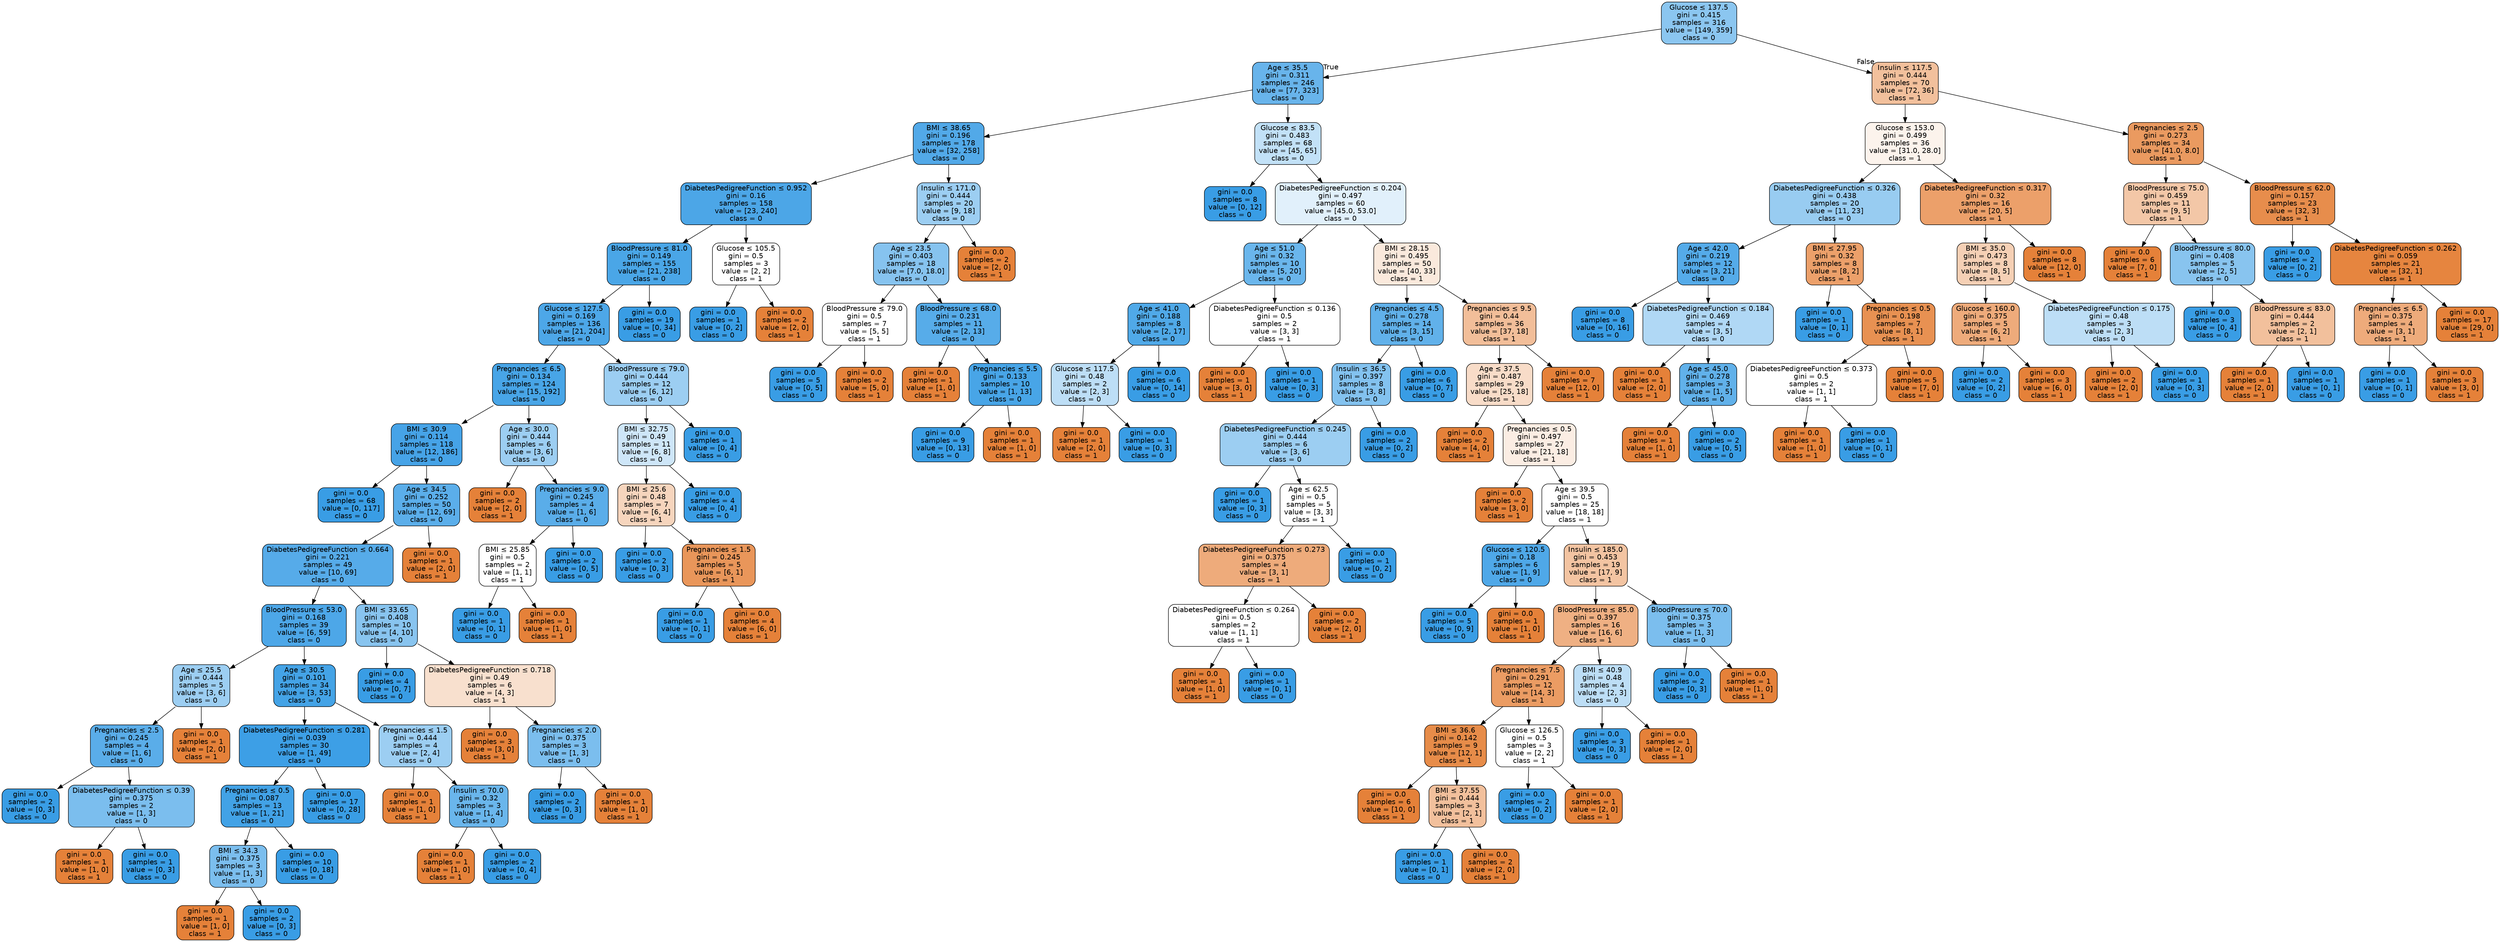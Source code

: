 digraph Tree {
node [shape=box, style="filled, rounded", color="black", fontname="helvetica"] ;
edge [fontname="helvetica"] ;
0 [label=<Glucose &le; 137.5<br/>gini = 0.415<br/>samples = 316<br/>value = [149, 359]<br/>class = 0>, fillcolor="#8bc6f0"] ;
1 [label=<Age &le; 35.5<br/>gini = 0.311<br/>samples = 246<br/>value = [77, 323]<br/>class = 0>, fillcolor="#68b4eb"] ;
0 -> 1 [labeldistance=2.5, labelangle=45, headlabel="True"] ;
2 [label=<BMI &le; 38.65<br/>gini = 0.196<br/>samples = 178<br/>value = [32, 258]<br/>class = 0>, fillcolor="#52a9e8"] ;
1 -> 2 ;
3 [label=<DiabetesPedigreeFunction &le; 0.952<br/>gini = 0.16<br/>samples = 158<br/>value = [23, 240]<br/>class = 0>, fillcolor="#4ca6e7"] ;
2 -> 3 ;
4 [label=<BloodPressure &le; 81.0<br/>gini = 0.149<br/>samples = 155<br/>value = [21, 238]<br/>class = 0>, fillcolor="#4aa6e7"] ;
3 -> 4 ;
5 [label=<Glucose &le; 127.5<br/>gini = 0.169<br/>samples = 136<br/>value = [21, 204]<br/>class = 0>, fillcolor="#4da7e8"] ;
4 -> 5 ;
6 [label=<Pregnancies &le; 6.5<br/>gini = 0.134<br/>samples = 124<br/>value = [15, 192]<br/>class = 0>, fillcolor="#48a5e7"] ;
5 -> 6 ;
7 [label=<BMI &le; 30.9<br/>gini = 0.114<br/>samples = 118<br/>value = [12, 186]<br/>class = 0>, fillcolor="#46a3e7"] ;
6 -> 7 ;
8 [label=<gini = 0.0<br/>samples = 68<br/>value = [0, 117]<br/>class = 0>, fillcolor="#399de5"] ;
7 -> 8 ;
9 [label=<Age &le; 34.5<br/>gini = 0.252<br/>samples = 50<br/>value = [12, 69]<br/>class = 0>, fillcolor="#5baeea"] ;
7 -> 9 ;
10 [label=<DiabetesPedigreeFunction &le; 0.664<br/>gini = 0.221<br/>samples = 49<br/>value = [10, 69]<br/>class = 0>, fillcolor="#56abe9"] ;
9 -> 10 ;
11 [label=<BloodPressure &le; 53.0<br/>gini = 0.168<br/>samples = 39<br/>value = [6, 59]<br/>class = 0>, fillcolor="#4da7e8"] ;
10 -> 11 ;
12 [label=<Age &le; 25.5<br/>gini = 0.444<br/>samples = 5<br/>value = [3, 6]<br/>class = 0>, fillcolor="#9ccef2"] ;
11 -> 12 ;
13 [label=<Pregnancies &le; 2.5<br/>gini = 0.245<br/>samples = 4<br/>value = [1, 6]<br/>class = 0>, fillcolor="#5aade9"] ;
12 -> 13 ;
14 [label=<gini = 0.0<br/>samples = 2<br/>value = [0, 3]<br/>class = 0>, fillcolor="#399de5"] ;
13 -> 14 ;
15 [label=<DiabetesPedigreeFunction &le; 0.39<br/>gini = 0.375<br/>samples = 2<br/>value = [1, 3]<br/>class = 0>, fillcolor="#7bbeee"] ;
13 -> 15 ;
16 [label=<gini = 0.0<br/>samples = 1<br/>value = [1, 0]<br/>class = 1>, fillcolor="#e58139"] ;
15 -> 16 ;
17 [label=<gini = 0.0<br/>samples = 1<br/>value = [0, 3]<br/>class = 0>, fillcolor="#399de5"] ;
15 -> 17 ;
18 [label=<gini = 0.0<br/>samples = 1<br/>value = [2, 0]<br/>class = 1>, fillcolor="#e58139"] ;
12 -> 18 ;
19 [label=<Age &le; 30.5<br/>gini = 0.101<br/>samples = 34<br/>value = [3, 53]<br/>class = 0>, fillcolor="#44a3e6"] ;
11 -> 19 ;
20 [label=<DiabetesPedigreeFunction &le; 0.281<br/>gini = 0.039<br/>samples = 30<br/>value = [1, 49]<br/>class = 0>, fillcolor="#3d9fe6"] ;
19 -> 20 ;
21 [label=<Pregnancies &le; 0.5<br/>gini = 0.087<br/>samples = 13<br/>value = [1, 21]<br/>class = 0>, fillcolor="#42a2e6"] ;
20 -> 21 ;
22 [label=<BMI &le; 34.3<br/>gini = 0.375<br/>samples = 3<br/>value = [1, 3]<br/>class = 0>, fillcolor="#7bbeee"] ;
21 -> 22 ;
23 [label=<gini = 0.0<br/>samples = 1<br/>value = [1, 0]<br/>class = 1>, fillcolor="#e58139"] ;
22 -> 23 ;
24 [label=<gini = 0.0<br/>samples = 2<br/>value = [0, 3]<br/>class = 0>, fillcolor="#399de5"] ;
22 -> 24 ;
25 [label=<gini = 0.0<br/>samples = 10<br/>value = [0, 18]<br/>class = 0>, fillcolor="#399de5"] ;
21 -> 25 ;
26 [label=<gini = 0.0<br/>samples = 17<br/>value = [0, 28]<br/>class = 0>, fillcolor="#399de5"] ;
20 -> 26 ;
27 [label=<Pregnancies &le; 1.5<br/>gini = 0.444<br/>samples = 4<br/>value = [2, 4]<br/>class = 0>, fillcolor="#9ccef2"] ;
19 -> 27 ;
28 [label=<gini = 0.0<br/>samples = 1<br/>value = [1, 0]<br/>class = 1>, fillcolor="#e58139"] ;
27 -> 28 ;
29 [label=<Insulin &le; 70.0<br/>gini = 0.32<br/>samples = 3<br/>value = [1, 4]<br/>class = 0>, fillcolor="#6ab6ec"] ;
27 -> 29 ;
30 [label=<gini = 0.0<br/>samples = 1<br/>value = [1, 0]<br/>class = 1>, fillcolor="#e58139"] ;
29 -> 30 ;
31 [label=<gini = 0.0<br/>samples = 2<br/>value = [0, 4]<br/>class = 0>, fillcolor="#399de5"] ;
29 -> 31 ;
32 [label=<BMI &le; 33.65<br/>gini = 0.408<br/>samples = 10<br/>value = [4, 10]<br/>class = 0>, fillcolor="#88c4ef"] ;
10 -> 32 ;
33 [label=<gini = 0.0<br/>samples = 4<br/>value = [0, 7]<br/>class = 0>, fillcolor="#399de5"] ;
32 -> 33 ;
34 [label=<DiabetesPedigreeFunction &le; 0.718<br/>gini = 0.49<br/>samples = 6<br/>value = [4, 3]<br/>class = 1>, fillcolor="#f8e0ce"] ;
32 -> 34 ;
35 [label=<gini = 0.0<br/>samples = 3<br/>value = [3, 0]<br/>class = 1>, fillcolor="#e58139"] ;
34 -> 35 ;
36 [label=<Pregnancies &le; 2.0<br/>gini = 0.375<br/>samples = 3<br/>value = [1, 3]<br/>class = 0>, fillcolor="#7bbeee"] ;
34 -> 36 ;
37 [label=<gini = 0.0<br/>samples = 2<br/>value = [0, 3]<br/>class = 0>, fillcolor="#399de5"] ;
36 -> 37 ;
38 [label=<gini = 0.0<br/>samples = 1<br/>value = [1, 0]<br/>class = 1>, fillcolor="#e58139"] ;
36 -> 38 ;
39 [label=<gini = 0.0<br/>samples = 1<br/>value = [2, 0]<br/>class = 1>, fillcolor="#e58139"] ;
9 -> 39 ;
40 [label=<Age &le; 30.0<br/>gini = 0.444<br/>samples = 6<br/>value = [3, 6]<br/>class = 0>, fillcolor="#9ccef2"] ;
6 -> 40 ;
41 [label=<gini = 0.0<br/>samples = 2<br/>value = [2, 0]<br/>class = 1>, fillcolor="#e58139"] ;
40 -> 41 ;
42 [label=<Pregnancies &le; 9.0<br/>gini = 0.245<br/>samples = 4<br/>value = [1, 6]<br/>class = 0>, fillcolor="#5aade9"] ;
40 -> 42 ;
43 [label=<BMI &le; 25.85<br/>gini = 0.5<br/>samples = 2<br/>value = [1, 1]<br/>class = 1>, fillcolor="#ffffff"] ;
42 -> 43 ;
44 [label=<gini = 0.0<br/>samples = 1<br/>value = [0, 1]<br/>class = 0>, fillcolor="#399de5"] ;
43 -> 44 ;
45 [label=<gini = 0.0<br/>samples = 1<br/>value = [1, 0]<br/>class = 1>, fillcolor="#e58139"] ;
43 -> 45 ;
46 [label=<gini = 0.0<br/>samples = 2<br/>value = [0, 5]<br/>class = 0>, fillcolor="#399de5"] ;
42 -> 46 ;
47 [label=<BloodPressure &le; 79.0<br/>gini = 0.444<br/>samples = 12<br/>value = [6, 12]<br/>class = 0>, fillcolor="#9ccef2"] ;
5 -> 47 ;
48 [label=<BMI &le; 32.75<br/>gini = 0.49<br/>samples = 11<br/>value = [6, 8]<br/>class = 0>, fillcolor="#cee6f8"] ;
47 -> 48 ;
49 [label=<BMI &le; 25.6<br/>gini = 0.48<br/>samples = 7<br/>value = [6, 4]<br/>class = 1>, fillcolor="#f6d5bd"] ;
48 -> 49 ;
50 [label=<gini = 0.0<br/>samples = 2<br/>value = [0, 3]<br/>class = 0>, fillcolor="#399de5"] ;
49 -> 50 ;
51 [label=<Pregnancies &le; 1.5<br/>gini = 0.245<br/>samples = 5<br/>value = [6, 1]<br/>class = 1>, fillcolor="#e9965a"] ;
49 -> 51 ;
52 [label=<gini = 0.0<br/>samples = 1<br/>value = [0, 1]<br/>class = 0>, fillcolor="#399de5"] ;
51 -> 52 ;
53 [label=<gini = 0.0<br/>samples = 4<br/>value = [6, 0]<br/>class = 1>, fillcolor="#e58139"] ;
51 -> 53 ;
54 [label=<gini = 0.0<br/>samples = 4<br/>value = [0, 4]<br/>class = 0>, fillcolor="#399de5"] ;
48 -> 54 ;
55 [label=<gini = 0.0<br/>samples = 1<br/>value = [0, 4]<br/>class = 0>, fillcolor="#399de5"] ;
47 -> 55 ;
56 [label=<gini = 0.0<br/>samples = 19<br/>value = [0, 34]<br/>class = 0>, fillcolor="#399de5"] ;
4 -> 56 ;
57 [label=<Glucose &le; 105.5<br/>gini = 0.5<br/>samples = 3<br/>value = [2, 2]<br/>class = 1>, fillcolor="#ffffff"] ;
3 -> 57 ;
58 [label=<gini = 0.0<br/>samples = 1<br/>value = [0, 2]<br/>class = 0>, fillcolor="#399de5"] ;
57 -> 58 ;
59 [label=<gini = 0.0<br/>samples = 2<br/>value = [2, 0]<br/>class = 1>, fillcolor="#e58139"] ;
57 -> 59 ;
60 [label=<Insulin &le; 171.0<br/>gini = 0.444<br/>samples = 20<br/>value = [9, 18]<br/>class = 0>, fillcolor="#9ccef2"] ;
2 -> 60 ;
61 [label=<Age &le; 23.5<br/>gini = 0.403<br/>samples = 18<br/>value = [7.0, 18.0]<br/>class = 0>, fillcolor="#86c3ef"] ;
60 -> 61 ;
62 [label=<BloodPressure &le; 79.0<br/>gini = 0.5<br/>samples = 7<br/>value = [5, 5]<br/>class = 1>, fillcolor="#ffffff"] ;
61 -> 62 ;
63 [label=<gini = 0.0<br/>samples = 5<br/>value = [0, 5]<br/>class = 0>, fillcolor="#399de5"] ;
62 -> 63 ;
64 [label=<gini = 0.0<br/>samples = 2<br/>value = [5, 0]<br/>class = 1>, fillcolor="#e58139"] ;
62 -> 64 ;
65 [label=<BloodPressure &le; 68.0<br/>gini = 0.231<br/>samples = 11<br/>value = [2, 13]<br/>class = 0>, fillcolor="#57ace9"] ;
61 -> 65 ;
66 [label=<gini = 0.0<br/>samples = 1<br/>value = [1, 0]<br/>class = 1>, fillcolor="#e58139"] ;
65 -> 66 ;
67 [label=<Pregnancies &le; 5.5<br/>gini = 0.133<br/>samples = 10<br/>value = [1, 13]<br/>class = 0>, fillcolor="#48a5e7"] ;
65 -> 67 ;
68 [label=<gini = 0.0<br/>samples = 9<br/>value = [0, 13]<br/>class = 0>, fillcolor="#399de5"] ;
67 -> 68 ;
69 [label=<gini = 0.0<br/>samples = 1<br/>value = [1, 0]<br/>class = 1>, fillcolor="#e58139"] ;
67 -> 69 ;
70 [label=<gini = 0.0<br/>samples = 2<br/>value = [2, 0]<br/>class = 1>, fillcolor="#e58139"] ;
60 -> 70 ;
71 [label=<Glucose &le; 83.5<br/>gini = 0.483<br/>samples = 68<br/>value = [45, 65]<br/>class = 0>, fillcolor="#c2e1f7"] ;
1 -> 71 ;
72 [label=<gini = 0.0<br/>samples = 8<br/>value = [0, 12]<br/>class = 0>, fillcolor="#399de5"] ;
71 -> 72 ;
73 [label=<DiabetesPedigreeFunction &le; 0.204<br/>gini = 0.497<br/>samples = 60<br/>value = [45.0, 53.0]<br/>class = 0>, fillcolor="#e1f0fb"] ;
71 -> 73 ;
74 [label=<Age &le; 51.0<br/>gini = 0.32<br/>samples = 10<br/>value = [5, 20]<br/>class = 0>, fillcolor="#6ab6ec"] ;
73 -> 74 ;
75 [label=<Age &le; 41.0<br/>gini = 0.188<br/>samples = 8<br/>value = [2, 17]<br/>class = 0>, fillcolor="#50a9e8"] ;
74 -> 75 ;
76 [label=<Glucose &le; 117.5<br/>gini = 0.48<br/>samples = 2<br/>value = [2, 3]<br/>class = 0>, fillcolor="#bddef6"] ;
75 -> 76 ;
77 [label=<gini = 0.0<br/>samples = 1<br/>value = [2, 0]<br/>class = 1>, fillcolor="#e58139"] ;
76 -> 77 ;
78 [label=<gini = 0.0<br/>samples = 1<br/>value = [0, 3]<br/>class = 0>, fillcolor="#399de5"] ;
76 -> 78 ;
79 [label=<gini = 0.0<br/>samples = 6<br/>value = [0, 14]<br/>class = 0>, fillcolor="#399de5"] ;
75 -> 79 ;
80 [label=<DiabetesPedigreeFunction &le; 0.136<br/>gini = 0.5<br/>samples = 2<br/>value = [3, 3]<br/>class = 1>, fillcolor="#ffffff"] ;
74 -> 80 ;
81 [label=<gini = 0.0<br/>samples = 1<br/>value = [3, 0]<br/>class = 1>, fillcolor="#e58139"] ;
80 -> 81 ;
82 [label=<gini = 0.0<br/>samples = 1<br/>value = [0, 3]<br/>class = 0>, fillcolor="#399de5"] ;
80 -> 82 ;
83 [label=<BMI &le; 28.15<br/>gini = 0.495<br/>samples = 50<br/>value = [40, 33]<br/>class = 1>, fillcolor="#fae9dc"] ;
73 -> 83 ;
84 [label=<Pregnancies &le; 4.5<br/>gini = 0.278<br/>samples = 14<br/>value = [3, 15]<br/>class = 0>, fillcolor="#61b1ea"] ;
83 -> 84 ;
85 [label=<Insulin &le; 36.5<br/>gini = 0.397<br/>samples = 8<br/>value = [3, 8]<br/>class = 0>, fillcolor="#83c2ef"] ;
84 -> 85 ;
86 [label=<DiabetesPedigreeFunction &le; 0.245<br/>gini = 0.444<br/>samples = 6<br/>value = [3, 6]<br/>class = 0>, fillcolor="#9ccef2"] ;
85 -> 86 ;
87 [label=<gini = 0.0<br/>samples = 1<br/>value = [0, 3]<br/>class = 0>, fillcolor="#399de5"] ;
86 -> 87 ;
88 [label=<Age &le; 62.5<br/>gini = 0.5<br/>samples = 5<br/>value = [3, 3]<br/>class = 1>, fillcolor="#ffffff"] ;
86 -> 88 ;
89 [label=<DiabetesPedigreeFunction &le; 0.273<br/>gini = 0.375<br/>samples = 4<br/>value = [3, 1]<br/>class = 1>, fillcolor="#eeab7b"] ;
88 -> 89 ;
90 [label=<DiabetesPedigreeFunction &le; 0.264<br/>gini = 0.5<br/>samples = 2<br/>value = [1, 1]<br/>class = 1>, fillcolor="#ffffff"] ;
89 -> 90 ;
91 [label=<gini = 0.0<br/>samples = 1<br/>value = [1, 0]<br/>class = 1>, fillcolor="#e58139"] ;
90 -> 91 ;
92 [label=<gini = 0.0<br/>samples = 1<br/>value = [0, 1]<br/>class = 0>, fillcolor="#399de5"] ;
90 -> 92 ;
93 [label=<gini = 0.0<br/>samples = 2<br/>value = [2, 0]<br/>class = 1>, fillcolor="#e58139"] ;
89 -> 93 ;
94 [label=<gini = 0.0<br/>samples = 1<br/>value = [0, 2]<br/>class = 0>, fillcolor="#399de5"] ;
88 -> 94 ;
95 [label=<gini = 0.0<br/>samples = 2<br/>value = [0, 2]<br/>class = 0>, fillcolor="#399de5"] ;
85 -> 95 ;
96 [label=<gini = 0.0<br/>samples = 6<br/>value = [0, 7]<br/>class = 0>, fillcolor="#399de5"] ;
84 -> 96 ;
97 [label=<Pregnancies &le; 9.5<br/>gini = 0.44<br/>samples = 36<br/>value = [37, 18]<br/>class = 1>, fillcolor="#f2be99"] ;
83 -> 97 ;
98 [label=<Age &le; 37.5<br/>gini = 0.487<br/>samples = 29<br/>value = [25, 18]<br/>class = 1>, fillcolor="#f8dcc8"] ;
97 -> 98 ;
99 [label=<gini = 0.0<br/>samples = 2<br/>value = [4, 0]<br/>class = 1>, fillcolor="#e58139"] ;
98 -> 99 ;
100 [label=<Pregnancies &le; 0.5<br/>gini = 0.497<br/>samples = 27<br/>value = [21, 18]<br/>class = 1>, fillcolor="#fbede3"] ;
98 -> 100 ;
101 [label=<gini = 0.0<br/>samples = 2<br/>value = [3, 0]<br/>class = 1>, fillcolor="#e58139"] ;
100 -> 101 ;
102 [label=<Age &le; 39.5<br/>gini = 0.5<br/>samples = 25<br/>value = [18, 18]<br/>class = 1>, fillcolor="#ffffff"] ;
100 -> 102 ;
103 [label=<Glucose &le; 120.5<br/>gini = 0.18<br/>samples = 6<br/>value = [1, 9]<br/>class = 0>, fillcolor="#4fa8e8"] ;
102 -> 103 ;
104 [label=<gini = 0.0<br/>samples = 5<br/>value = [0, 9]<br/>class = 0>, fillcolor="#399de5"] ;
103 -> 104 ;
105 [label=<gini = 0.0<br/>samples = 1<br/>value = [1, 0]<br/>class = 1>, fillcolor="#e58139"] ;
103 -> 105 ;
106 [label=<Insulin &le; 185.0<br/>gini = 0.453<br/>samples = 19<br/>value = [17, 9]<br/>class = 1>, fillcolor="#f3c4a2"] ;
102 -> 106 ;
107 [label=<BloodPressure &le; 85.0<br/>gini = 0.397<br/>samples = 16<br/>value = [16, 6]<br/>class = 1>, fillcolor="#efb083"] ;
106 -> 107 ;
108 [label=<Pregnancies &le; 7.5<br/>gini = 0.291<br/>samples = 12<br/>value = [14, 3]<br/>class = 1>, fillcolor="#eb9c63"] ;
107 -> 108 ;
109 [label=<BMI &le; 36.6<br/>gini = 0.142<br/>samples = 9<br/>value = [12, 1]<br/>class = 1>, fillcolor="#e78c49"] ;
108 -> 109 ;
110 [label=<gini = 0.0<br/>samples = 6<br/>value = [10, 0]<br/>class = 1>, fillcolor="#e58139"] ;
109 -> 110 ;
111 [label=<BMI &le; 37.55<br/>gini = 0.444<br/>samples = 3<br/>value = [2, 1]<br/>class = 1>, fillcolor="#f2c09c"] ;
109 -> 111 ;
112 [label=<gini = 0.0<br/>samples = 1<br/>value = [0, 1]<br/>class = 0>, fillcolor="#399de5"] ;
111 -> 112 ;
113 [label=<gini = 0.0<br/>samples = 2<br/>value = [2, 0]<br/>class = 1>, fillcolor="#e58139"] ;
111 -> 113 ;
114 [label=<Glucose &le; 126.5<br/>gini = 0.5<br/>samples = 3<br/>value = [2, 2]<br/>class = 1>, fillcolor="#ffffff"] ;
108 -> 114 ;
115 [label=<gini = 0.0<br/>samples = 2<br/>value = [0, 2]<br/>class = 0>, fillcolor="#399de5"] ;
114 -> 115 ;
116 [label=<gini = 0.0<br/>samples = 1<br/>value = [2, 0]<br/>class = 1>, fillcolor="#e58139"] ;
114 -> 116 ;
117 [label=<BMI &le; 40.9<br/>gini = 0.48<br/>samples = 4<br/>value = [2, 3]<br/>class = 0>, fillcolor="#bddef6"] ;
107 -> 117 ;
118 [label=<gini = 0.0<br/>samples = 3<br/>value = [0, 3]<br/>class = 0>, fillcolor="#399de5"] ;
117 -> 118 ;
119 [label=<gini = 0.0<br/>samples = 1<br/>value = [2, 0]<br/>class = 1>, fillcolor="#e58139"] ;
117 -> 119 ;
120 [label=<BloodPressure &le; 70.0<br/>gini = 0.375<br/>samples = 3<br/>value = [1, 3]<br/>class = 0>, fillcolor="#7bbeee"] ;
106 -> 120 ;
121 [label=<gini = 0.0<br/>samples = 2<br/>value = [0, 3]<br/>class = 0>, fillcolor="#399de5"] ;
120 -> 121 ;
122 [label=<gini = 0.0<br/>samples = 1<br/>value = [1, 0]<br/>class = 1>, fillcolor="#e58139"] ;
120 -> 122 ;
123 [label=<gini = 0.0<br/>samples = 7<br/>value = [12, 0]<br/>class = 1>, fillcolor="#e58139"] ;
97 -> 123 ;
124 [label=<Insulin &le; 117.5<br/>gini = 0.444<br/>samples = 70<br/>value = [72, 36]<br/>class = 1>, fillcolor="#f2c09c"] ;
0 -> 124 [labeldistance=2.5, labelangle=-45, headlabel="False"] ;
125 [label=<Glucose &le; 153.0<br/>gini = 0.499<br/>samples = 36<br/>value = [31.0, 28.0]<br/>class = 1>, fillcolor="#fcf3ec"] ;
124 -> 125 ;
126 [label=<DiabetesPedigreeFunction &le; 0.326<br/>gini = 0.438<br/>samples = 20<br/>value = [11, 23]<br/>class = 0>, fillcolor="#98ccf1"] ;
125 -> 126 ;
127 [label=<Age &le; 42.0<br/>gini = 0.219<br/>samples = 12<br/>value = [3, 21]<br/>class = 0>, fillcolor="#55abe9"] ;
126 -> 127 ;
128 [label=<gini = 0.0<br/>samples = 8<br/>value = [0, 16]<br/>class = 0>, fillcolor="#399de5"] ;
127 -> 128 ;
129 [label=<DiabetesPedigreeFunction &le; 0.184<br/>gini = 0.469<br/>samples = 4<br/>value = [3, 5]<br/>class = 0>, fillcolor="#b0d8f5"] ;
127 -> 129 ;
130 [label=<gini = 0.0<br/>samples = 1<br/>value = [2, 0]<br/>class = 1>, fillcolor="#e58139"] ;
129 -> 130 ;
131 [label=<Age &le; 45.0<br/>gini = 0.278<br/>samples = 3<br/>value = [1, 5]<br/>class = 0>, fillcolor="#61b1ea"] ;
129 -> 131 ;
132 [label=<gini = 0.0<br/>samples = 1<br/>value = [1, 0]<br/>class = 1>, fillcolor="#e58139"] ;
131 -> 132 ;
133 [label=<gini = 0.0<br/>samples = 2<br/>value = [0, 5]<br/>class = 0>, fillcolor="#399de5"] ;
131 -> 133 ;
134 [label=<BMI &le; 27.95<br/>gini = 0.32<br/>samples = 8<br/>value = [8, 2]<br/>class = 1>, fillcolor="#eca06a"] ;
126 -> 134 ;
135 [label=<gini = 0.0<br/>samples = 1<br/>value = [0, 1]<br/>class = 0>, fillcolor="#399de5"] ;
134 -> 135 ;
136 [label=<Pregnancies &le; 0.5<br/>gini = 0.198<br/>samples = 7<br/>value = [8, 1]<br/>class = 1>, fillcolor="#e89152"] ;
134 -> 136 ;
137 [label=<DiabetesPedigreeFunction &le; 0.373<br/>gini = 0.5<br/>samples = 2<br/>value = [1, 1]<br/>class = 1>, fillcolor="#ffffff"] ;
136 -> 137 ;
138 [label=<gini = 0.0<br/>samples = 1<br/>value = [1, 0]<br/>class = 1>, fillcolor="#e58139"] ;
137 -> 138 ;
139 [label=<gini = 0.0<br/>samples = 1<br/>value = [0, 1]<br/>class = 0>, fillcolor="#399de5"] ;
137 -> 139 ;
140 [label=<gini = 0.0<br/>samples = 5<br/>value = [7, 0]<br/>class = 1>, fillcolor="#e58139"] ;
136 -> 140 ;
141 [label=<DiabetesPedigreeFunction &le; 0.317<br/>gini = 0.32<br/>samples = 16<br/>value = [20, 5]<br/>class = 1>, fillcolor="#eca06a"] ;
125 -> 141 ;
142 [label=<BMI &le; 35.0<br/>gini = 0.473<br/>samples = 8<br/>value = [8, 5]<br/>class = 1>, fillcolor="#f5d0b5"] ;
141 -> 142 ;
143 [label=<Glucose &le; 160.0<br/>gini = 0.375<br/>samples = 5<br/>value = [6, 2]<br/>class = 1>, fillcolor="#eeab7b"] ;
142 -> 143 ;
144 [label=<gini = 0.0<br/>samples = 2<br/>value = [0, 2]<br/>class = 0>, fillcolor="#399de5"] ;
143 -> 144 ;
145 [label=<gini = 0.0<br/>samples = 3<br/>value = [6, 0]<br/>class = 1>, fillcolor="#e58139"] ;
143 -> 145 ;
146 [label=<DiabetesPedigreeFunction &le; 0.175<br/>gini = 0.48<br/>samples = 3<br/>value = [2, 3]<br/>class = 0>, fillcolor="#bddef6"] ;
142 -> 146 ;
147 [label=<gini = 0.0<br/>samples = 2<br/>value = [2, 0]<br/>class = 1>, fillcolor="#e58139"] ;
146 -> 147 ;
148 [label=<gini = 0.0<br/>samples = 1<br/>value = [0, 3]<br/>class = 0>, fillcolor="#399de5"] ;
146 -> 148 ;
149 [label=<gini = 0.0<br/>samples = 8<br/>value = [12, 0]<br/>class = 1>, fillcolor="#e58139"] ;
141 -> 149 ;
150 [label=<Pregnancies &le; 2.5<br/>gini = 0.273<br/>samples = 34<br/>value = [41.0, 8.0]<br/>class = 1>, fillcolor="#ea9a60"] ;
124 -> 150 ;
151 [label=<BloodPressure &le; 75.0<br/>gini = 0.459<br/>samples = 11<br/>value = [9, 5]<br/>class = 1>, fillcolor="#f3c7a7"] ;
150 -> 151 ;
152 [label=<gini = 0.0<br/>samples = 6<br/>value = [7, 0]<br/>class = 1>, fillcolor="#e58139"] ;
151 -> 152 ;
153 [label=<BloodPressure &le; 80.0<br/>gini = 0.408<br/>samples = 5<br/>value = [2, 5]<br/>class = 0>, fillcolor="#88c4ef"] ;
151 -> 153 ;
154 [label=<gini = 0.0<br/>samples = 3<br/>value = [0, 4]<br/>class = 0>, fillcolor="#399de5"] ;
153 -> 154 ;
155 [label=<BloodPressure &le; 83.0<br/>gini = 0.444<br/>samples = 2<br/>value = [2, 1]<br/>class = 1>, fillcolor="#f2c09c"] ;
153 -> 155 ;
156 [label=<gini = 0.0<br/>samples = 1<br/>value = [2, 0]<br/>class = 1>, fillcolor="#e58139"] ;
155 -> 156 ;
157 [label=<gini = 0.0<br/>samples = 1<br/>value = [0, 1]<br/>class = 0>, fillcolor="#399de5"] ;
155 -> 157 ;
158 [label=<BloodPressure &le; 62.0<br/>gini = 0.157<br/>samples = 23<br/>value = [32, 3]<br/>class = 1>, fillcolor="#e78d4c"] ;
150 -> 158 ;
159 [label=<gini = 0.0<br/>samples = 2<br/>value = [0, 2]<br/>class = 0>, fillcolor="#399de5"] ;
158 -> 159 ;
160 [label=<DiabetesPedigreeFunction &le; 0.262<br/>gini = 0.059<br/>samples = 21<br/>value = [32, 1]<br/>class = 1>, fillcolor="#e6853f"] ;
158 -> 160 ;
161 [label=<Pregnancies &le; 6.5<br/>gini = 0.375<br/>samples = 4<br/>value = [3, 1]<br/>class = 1>, fillcolor="#eeab7b"] ;
160 -> 161 ;
162 [label=<gini = 0.0<br/>samples = 1<br/>value = [0, 1]<br/>class = 0>, fillcolor="#399de5"] ;
161 -> 162 ;
163 [label=<gini = 0.0<br/>samples = 3<br/>value = [3, 0]<br/>class = 1>, fillcolor="#e58139"] ;
161 -> 163 ;
164 [label=<gini = 0.0<br/>samples = 17<br/>value = [29, 0]<br/>class = 1>, fillcolor="#e58139"] ;
160 -> 164 ;
}